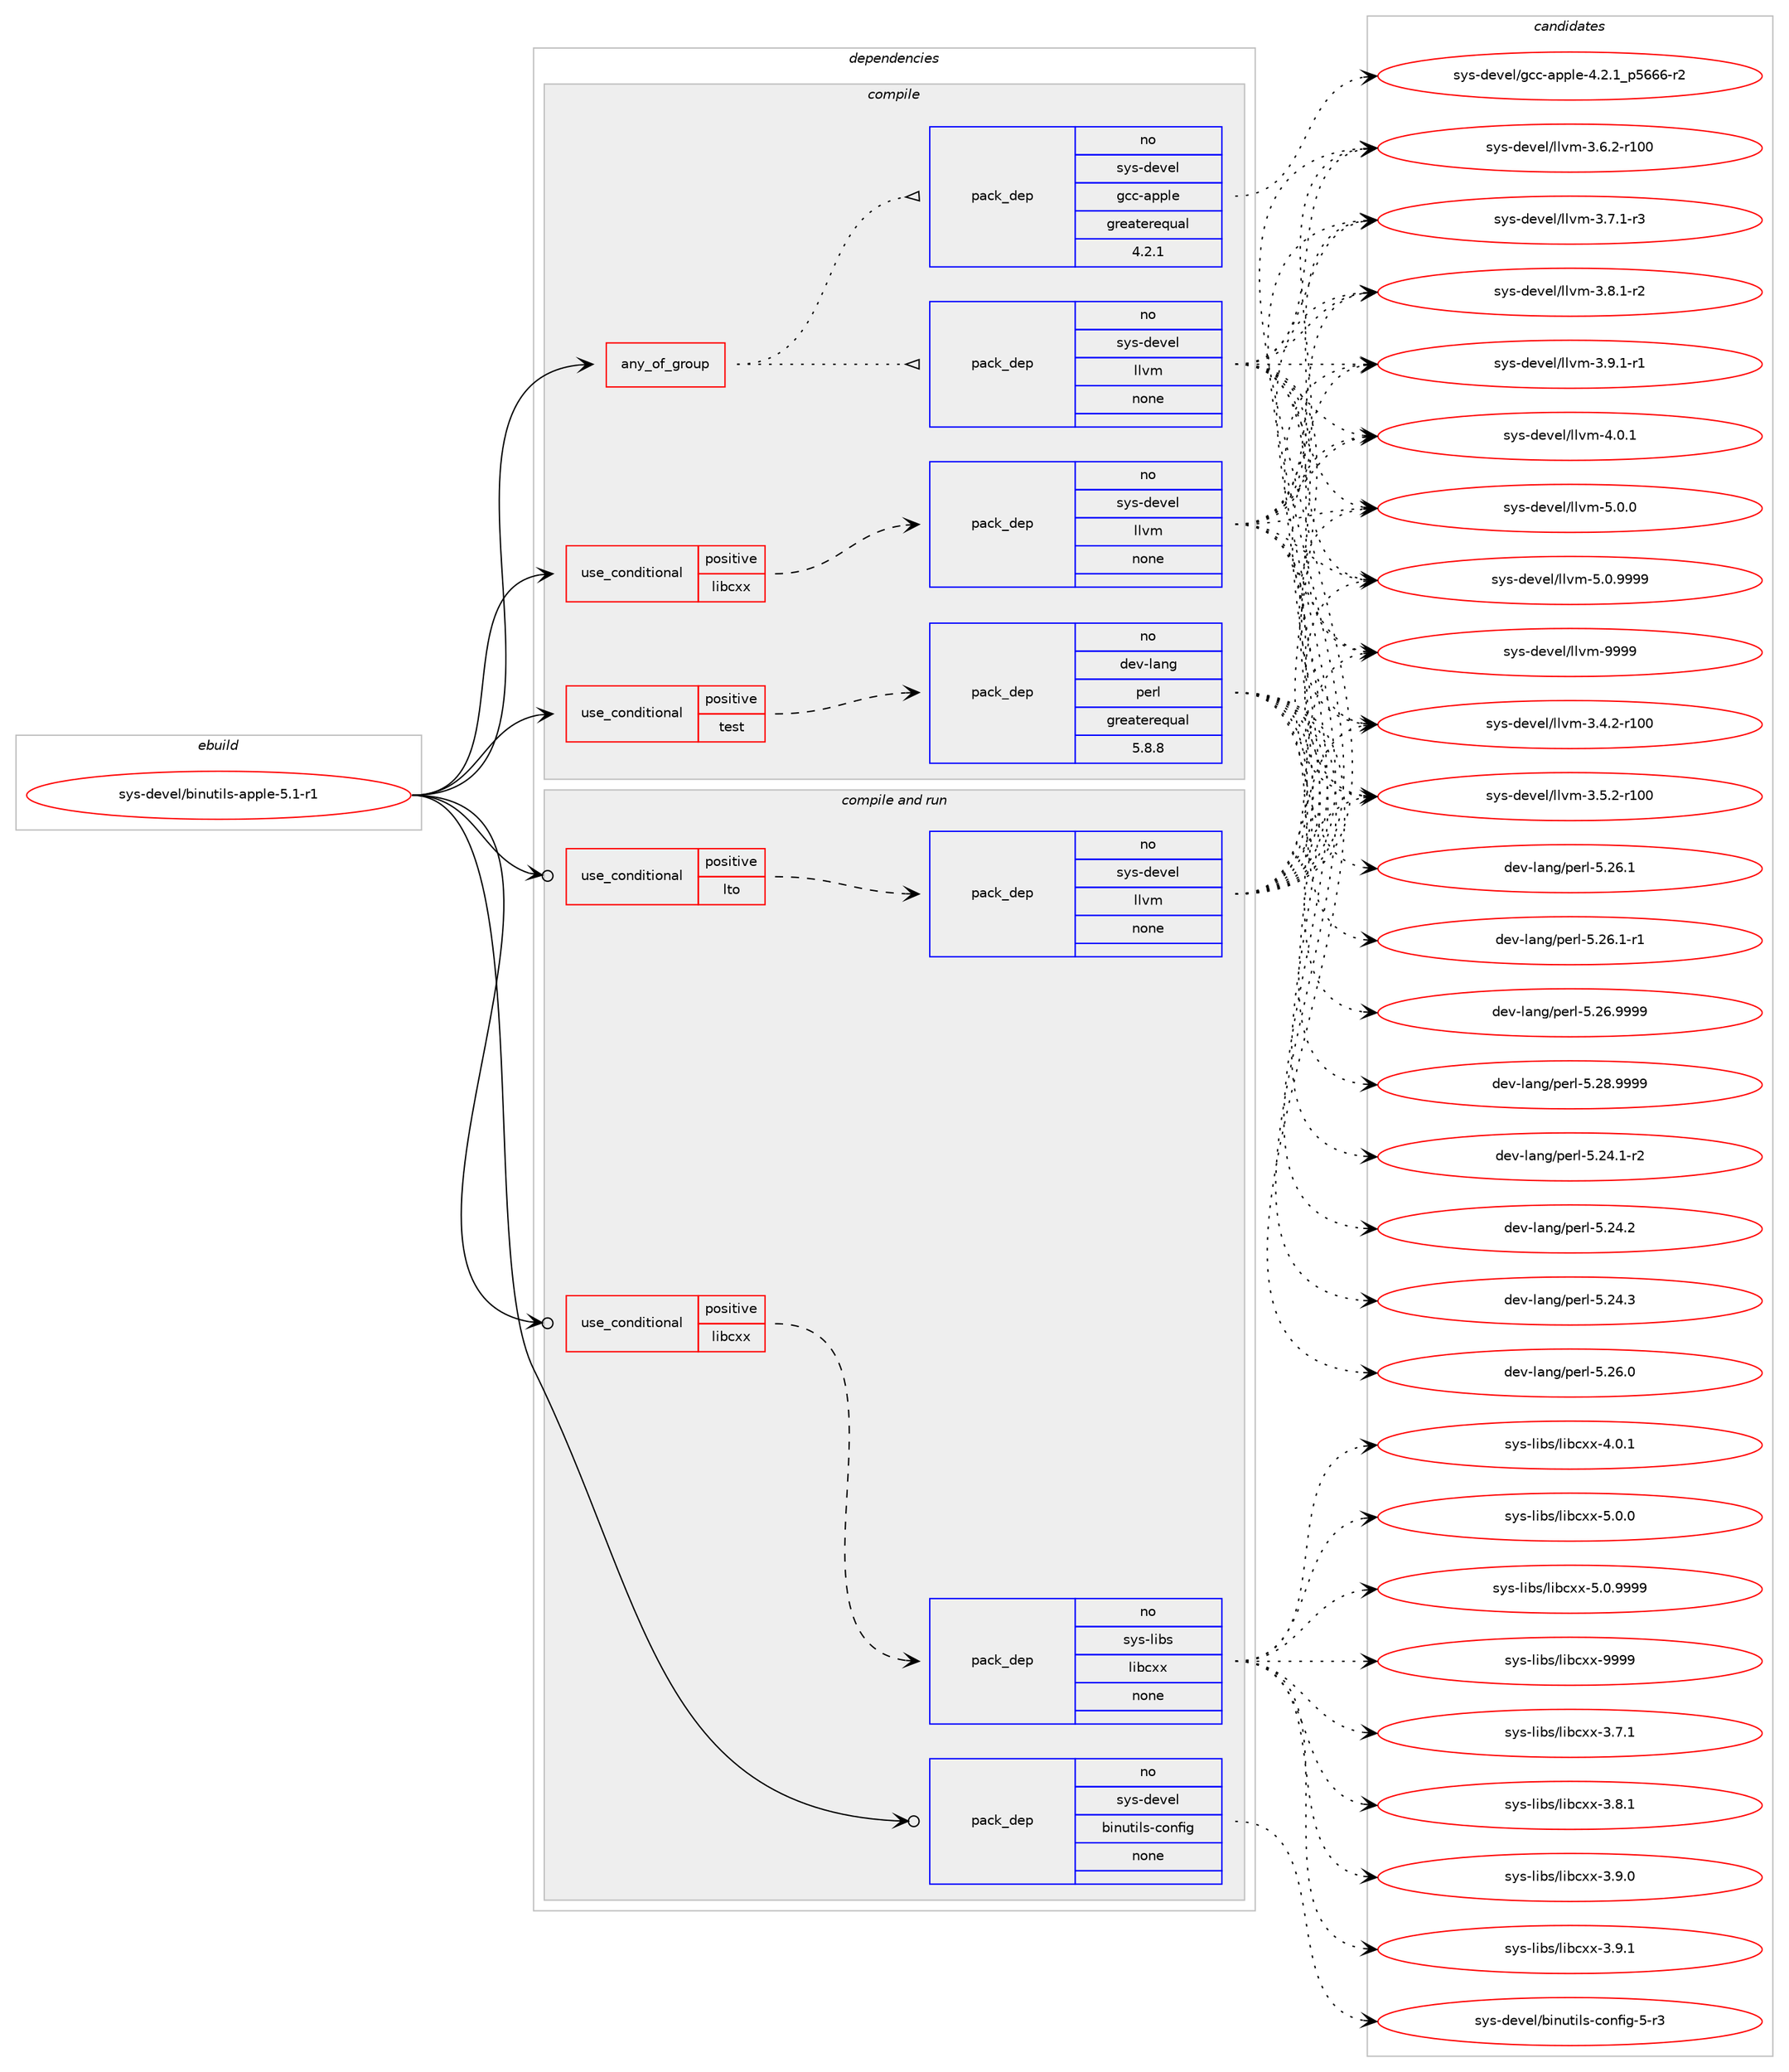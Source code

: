 digraph prolog {

# *************
# Graph options
# *************

newrank=true;
concentrate=true;
compound=true;
graph [rankdir=LR,fontname=Helvetica,fontsize=10,ranksep=1.5];#, ranksep=2.5, nodesep=0.2];
edge  [arrowhead=vee];
node  [fontname=Helvetica,fontsize=10];

# **********
# The ebuild
# **********

subgraph cluster_leftcol {
color=gray;
rank=same;
label=<<i>ebuild</i>>;
id [label="sys-devel/binutils-apple-5.1-r1", color=red, width=4, href="../sys-devel/binutils-apple-5.1-r1.svg"];
}

# ****************
# The dependencies
# ****************

subgraph cluster_midcol {
color=gray;
label=<<i>dependencies</i>>;
subgraph cluster_compile {
fillcolor="#eeeeee";
style=filled;
label=<<i>compile</i>>;
subgraph any8142 {
dependency483145 [label=<<TABLE BORDER="0" CELLBORDER="1" CELLSPACING="0" CELLPADDING="4"><TR><TD CELLPADDING="10">any_of_group</TD></TR></TABLE>>, shape=none, color=red];subgraph pack358917 {
dependency483146 [label=<<TABLE BORDER="0" CELLBORDER="1" CELLSPACING="0" CELLPADDING="4" WIDTH="220"><TR><TD ROWSPAN="6" CELLPADDING="30">pack_dep</TD></TR><TR><TD WIDTH="110">no</TD></TR><TR><TD>sys-devel</TD></TR><TR><TD>gcc-apple</TD></TR><TR><TD>greaterequal</TD></TR><TR><TD>4.2.1</TD></TR></TABLE>>, shape=none, color=blue];
}
dependency483145:e -> dependency483146:w [weight=20,style="dotted",arrowhead="oinv"];
subgraph pack358918 {
dependency483147 [label=<<TABLE BORDER="0" CELLBORDER="1" CELLSPACING="0" CELLPADDING="4" WIDTH="220"><TR><TD ROWSPAN="6" CELLPADDING="30">pack_dep</TD></TR><TR><TD WIDTH="110">no</TD></TR><TR><TD>sys-devel</TD></TR><TR><TD>llvm</TD></TR><TR><TD>none</TD></TR><TR><TD></TD></TR></TABLE>>, shape=none, color=blue];
}
dependency483145:e -> dependency483147:w [weight=20,style="dotted",arrowhead="oinv"];
}
id:e -> dependency483145:w [weight=20,style="solid",arrowhead="vee"];
subgraph cond115802 {
dependency483148 [label=<<TABLE BORDER="0" CELLBORDER="1" CELLSPACING="0" CELLPADDING="4"><TR><TD ROWSPAN="3" CELLPADDING="10">use_conditional</TD></TR><TR><TD>positive</TD></TR><TR><TD>libcxx</TD></TR></TABLE>>, shape=none, color=red];
subgraph pack358919 {
dependency483149 [label=<<TABLE BORDER="0" CELLBORDER="1" CELLSPACING="0" CELLPADDING="4" WIDTH="220"><TR><TD ROWSPAN="6" CELLPADDING="30">pack_dep</TD></TR><TR><TD WIDTH="110">no</TD></TR><TR><TD>sys-devel</TD></TR><TR><TD>llvm</TD></TR><TR><TD>none</TD></TR><TR><TD></TD></TR></TABLE>>, shape=none, color=blue];
}
dependency483148:e -> dependency483149:w [weight=20,style="dashed",arrowhead="vee"];
}
id:e -> dependency483148:w [weight=20,style="solid",arrowhead="vee"];
subgraph cond115803 {
dependency483150 [label=<<TABLE BORDER="0" CELLBORDER="1" CELLSPACING="0" CELLPADDING="4"><TR><TD ROWSPAN="3" CELLPADDING="10">use_conditional</TD></TR><TR><TD>positive</TD></TR><TR><TD>test</TD></TR></TABLE>>, shape=none, color=red];
subgraph pack358920 {
dependency483151 [label=<<TABLE BORDER="0" CELLBORDER="1" CELLSPACING="0" CELLPADDING="4" WIDTH="220"><TR><TD ROWSPAN="6" CELLPADDING="30">pack_dep</TD></TR><TR><TD WIDTH="110">no</TD></TR><TR><TD>dev-lang</TD></TR><TR><TD>perl</TD></TR><TR><TD>greaterequal</TD></TR><TR><TD>5.8.8</TD></TR></TABLE>>, shape=none, color=blue];
}
dependency483150:e -> dependency483151:w [weight=20,style="dashed",arrowhead="vee"];
}
id:e -> dependency483150:w [weight=20,style="solid",arrowhead="vee"];
}
subgraph cluster_compileandrun {
fillcolor="#eeeeee";
style=filled;
label=<<i>compile and run</i>>;
subgraph cond115804 {
dependency483152 [label=<<TABLE BORDER="0" CELLBORDER="1" CELLSPACING="0" CELLPADDING="4"><TR><TD ROWSPAN="3" CELLPADDING="10">use_conditional</TD></TR><TR><TD>positive</TD></TR><TR><TD>libcxx</TD></TR></TABLE>>, shape=none, color=red];
subgraph pack358921 {
dependency483153 [label=<<TABLE BORDER="0" CELLBORDER="1" CELLSPACING="0" CELLPADDING="4" WIDTH="220"><TR><TD ROWSPAN="6" CELLPADDING="30">pack_dep</TD></TR><TR><TD WIDTH="110">no</TD></TR><TR><TD>sys-libs</TD></TR><TR><TD>libcxx</TD></TR><TR><TD>none</TD></TR><TR><TD></TD></TR></TABLE>>, shape=none, color=blue];
}
dependency483152:e -> dependency483153:w [weight=20,style="dashed",arrowhead="vee"];
}
id:e -> dependency483152:w [weight=20,style="solid",arrowhead="odotvee"];
subgraph cond115805 {
dependency483154 [label=<<TABLE BORDER="0" CELLBORDER="1" CELLSPACING="0" CELLPADDING="4"><TR><TD ROWSPAN="3" CELLPADDING="10">use_conditional</TD></TR><TR><TD>positive</TD></TR><TR><TD>lto</TD></TR></TABLE>>, shape=none, color=red];
subgraph pack358922 {
dependency483155 [label=<<TABLE BORDER="0" CELLBORDER="1" CELLSPACING="0" CELLPADDING="4" WIDTH="220"><TR><TD ROWSPAN="6" CELLPADDING="30">pack_dep</TD></TR><TR><TD WIDTH="110">no</TD></TR><TR><TD>sys-devel</TD></TR><TR><TD>llvm</TD></TR><TR><TD>none</TD></TR><TR><TD></TD></TR></TABLE>>, shape=none, color=blue];
}
dependency483154:e -> dependency483155:w [weight=20,style="dashed",arrowhead="vee"];
}
id:e -> dependency483154:w [weight=20,style="solid",arrowhead="odotvee"];
subgraph pack358923 {
dependency483156 [label=<<TABLE BORDER="0" CELLBORDER="1" CELLSPACING="0" CELLPADDING="4" WIDTH="220"><TR><TD ROWSPAN="6" CELLPADDING="30">pack_dep</TD></TR><TR><TD WIDTH="110">no</TD></TR><TR><TD>sys-devel</TD></TR><TR><TD>binutils-config</TD></TR><TR><TD>none</TD></TR><TR><TD></TD></TR></TABLE>>, shape=none, color=blue];
}
id:e -> dependency483156:w [weight=20,style="solid",arrowhead="odotvee"];
}
subgraph cluster_run {
fillcolor="#eeeeee";
style=filled;
label=<<i>run</i>>;
}
}

# **************
# The candidates
# **************

subgraph cluster_choices {
rank=same;
color=gray;
label=<<i>candidates</i>>;

subgraph choice358917 {
color=black;
nodesep=1;
choice11512111545100101118101108471039999459711211210810145524650464995112535454544511450 [label="sys-devel/gcc-apple-4.2.1_p5666-r2", color=red, width=4,href="../sys-devel/gcc-apple-4.2.1_p5666-r2.svg"];
dependency483146:e -> choice11512111545100101118101108471039999459711211210810145524650464995112535454544511450:w [style=dotted,weight="100"];
}
subgraph choice358918 {
color=black;
nodesep=1;
choice115121115451001011181011084710810811810945514652465045114494848 [label="sys-devel/llvm-3.4.2-r100", color=red, width=4,href="../sys-devel/llvm-3.4.2-r100.svg"];
choice115121115451001011181011084710810811810945514653465045114494848 [label="sys-devel/llvm-3.5.2-r100", color=red, width=4,href="../sys-devel/llvm-3.5.2-r100.svg"];
choice115121115451001011181011084710810811810945514654465045114494848 [label="sys-devel/llvm-3.6.2-r100", color=red, width=4,href="../sys-devel/llvm-3.6.2-r100.svg"];
choice11512111545100101118101108471081081181094551465546494511451 [label="sys-devel/llvm-3.7.1-r3", color=red, width=4,href="../sys-devel/llvm-3.7.1-r3.svg"];
choice11512111545100101118101108471081081181094551465646494511450 [label="sys-devel/llvm-3.8.1-r2", color=red, width=4,href="../sys-devel/llvm-3.8.1-r2.svg"];
choice11512111545100101118101108471081081181094551465746494511449 [label="sys-devel/llvm-3.9.1-r1", color=red, width=4,href="../sys-devel/llvm-3.9.1-r1.svg"];
choice1151211154510010111810110847108108118109455246484649 [label="sys-devel/llvm-4.0.1", color=red, width=4,href="../sys-devel/llvm-4.0.1.svg"];
choice1151211154510010111810110847108108118109455346484648 [label="sys-devel/llvm-5.0.0", color=red, width=4,href="../sys-devel/llvm-5.0.0.svg"];
choice1151211154510010111810110847108108118109455346484657575757 [label="sys-devel/llvm-5.0.9999", color=red, width=4,href="../sys-devel/llvm-5.0.9999.svg"];
choice11512111545100101118101108471081081181094557575757 [label="sys-devel/llvm-9999", color=red, width=4,href="../sys-devel/llvm-9999.svg"];
dependency483147:e -> choice115121115451001011181011084710810811810945514652465045114494848:w [style=dotted,weight="100"];
dependency483147:e -> choice115121115451001011181011084710810811810945514653465045114494848:w [style=dotted,weight="100"];
dependency483147:e -> choice115121115451001011181011084710810811810945514654465045114494848:w [style=dotted,weight="100"];
dependency483147:e -> choice11512111545100101118101108471081081181094551465546494511451:w [style=dotted,weight="100"];
dependency483147:e -> choice11512111545100101118101108471081081181094551465646494511450:w [style=dotted,weight="100"];
dependency483147:e -> choice11512111545100101118101108471081081181094551465746494511449:w [style=dotted,weight="100"];
dependency483147:e -> choice1151211154510010111810110847108108118109455246484649:w [style=dotted,weight="100"];
dependency483147:e -> choice1151211154510010111810110847108108118109455346484648:w [style=dotted,weight="100"];
dependency483147:e -> choice1151211154510010111810110847108108118109455346484657575757:w [style=dotted,weight="100"];
dependency483147:e -> choice11512111545100101118101108471081081181094557575757:w [style=dotted,weight="100"];
}
subgraph choice358919 {
color=black;
nodesep=1;
choice115121115451001011181011084710810811810945514652465045114494848 [label="sys-devel/llvm-3.4.2-r100", color=red, width=4,href="../sys-devel/llvm-3.4.2-r100.svg"];
choice115121115451001011181011084710810811810945514653465045114494848 [label="sys-devel/llvm-3.5.2-r100", color=red, width=4,href="../sys-devel/llvm-3.5.2-r100.svg"];
choice115121115451001011181011084710810811810945514654465045114494848 [label="sys-devel/llvm-3.6.2-r100", color=red, width=4,href="../sys-devel/llvm-3.6.2-r100.svg"];
choice11512111545100101118101108471081081181094551465546494511451 [label="sys-devel/llvm-3.7.1-r3", color=red, width=4,href="../sys-devel/llvm-3.7.1-r3.svg"];
choice11512111545100101118101108471081081181094551465646494511450 [label="sys-devel/llvm-3.8.1-r2", color=red, width=4,href="../sys-devel/llvm-3.8.1-r2.svg"];
choice11512111545100101118101108471081081181094551465746494511449 [label="sys-devel/llvm-3.9.1-r1", color=red, width=4,href="../sys-devel/llvm-3.9.1-r1.svg"];
choice1151211154510010111810110847108108118109455246484649 [label="sys-devel/llvm-4.0.1", color=red, width=4,href="../sys-devel/llvm-4.0.1.svg"];
choice1151211154510010111810110847108108118109455346484648 [label="sys-devel/llvm-5.0.0", color=red, width=4,href="../sys-devel/llvm-5.0.0.svg"];
choice1151211154510010111810110847108108118109455346484657575757 [label="sys-devel/llvm-5.0.9999", color=red, width=4,href="../sys-devel/llvm-5.0.9999.svg"];
choice11512111545100101118101108471081081181094557575757 [label="sys-devel/llvm-9999", color=red, width=4,href="../sys-devel/llvm-9999.svg"];
dependency483149:e -> choice115121115451001011181011084710810811810945514652465045114494848:w [style=dotted,weight="100"];
dependency483149:e -> choice115121115451001011181011084710810811810945514653465045114494848:w [style=dotted,weight="100"];
dependency483149:e -> choice115121115451001011181011084710810811810945514654465045114494848:w [style=dotted,weight="100"];
dependency483149:e -> choice11512111545100101118101108471081081181094551465546494511451:w [style=dotted,weight="100"];
dependency483149:e -> choice11512111545100101118101108471081081181094551465646494511450:w [style=dotted,weight="100"];
dependency483149:e -> choice11512111545100101118101108471081081181094551465746494511449:w [style=dotted,weight="100"];
dependency483149:e -> choice1151211154510010111810110847108108118109455246484649:w [style=dotted,weight="100"];
dependency483149:e -> choice1151211154510010111810110847108108118109455346484648:w [style=dotted,weight="100"];
dependency483149:e -> choice1151211154510010111810110847108108118109455346484657575757:w [style=dotted,weight="100"];
dependency483149:e -> choice11512111545100101118101108471081081181094557575757:w [style=dotted,weight="100"];
}
subgraph choice358920 {
color=black;
nodesep=1;
choice100101118451089711010347112101114108455346505246494511450 [label="dev-lang/perl-5.24.1-r2", color=red, width=4,href="../dev-lang/perl-5.24.1-r2.svg"];
choice10010111845108971101034711210111410845534650524650 [label="dev-lang/perl-5.24.2", color=red, width=4,href="../dev-lang/perl-5.24.2.svg"];
choice10010111845108971101034711210111410845534650524651 [label="dev-lang/perl-5.24.3", color=red, width=4,href="../dev-lang/perl-5.24.3.svg"];
choice10010111845108971101034711210111410845534650544648 [label="dev-lang/perl-5.26.0", color=red, width=4,href="../dev-lang/perl-5.26.0.svg"];
choice10010111845108971101034711210111410845534650544649 [label="dev-lang/perl-5.26.1", color=red, width=4,href="../dev-lang/perl-5.26.1.svg"];
choice100101118451089711010347112101114108455346505446494511449 [label="dev-lang/perl-5.26.1-r1", color=red, width=4,href="../dev-lang/perl-5.26.1-r1.svg"];
choice10010111845108971101034711210111410845534650544657575757 [label="dev-lang/perl-5.26.9999", color=red, width=4,href="../dev-lang/perl-5.26.9999.svg"];
choice10010111845108971101034711210111410845534650564657575757 [label="dev-lang/perl-5.28.9999", color=red, width=4,href="../dev-lang/perl-5.28.9999.svg"];
dependency483151:e -> choice100101118451089711010347112101114108455346505246494511450:w [style=dotted,weight="100"];
dependency483151:e -> choice10010111845108971101034711210111410845534650524650:w [style=dotted,weight="100"];
dependency483151:e -> choice10010111845108971101034711210111410845534650524651:w [style=dotted,weight="100"];
dependency483151:e -> choice10010111845108971101034711210111410845534650544648:w [style=dotted,weight="100"];
dependency483151:e -> choice10010111845108971101034711210111410845534650544649:w [style=dotted,weight="100"];
dependency483151:e -> choice100101118451089711010347112101114108455346505446494511449:w [style=dotted,weight="100"];
dependency483151:e -> choice10010111845108971101034711210111410845534650544657575757:w [style=dotted,weight="100"];
dependency483151:e -> choice10010111845108971101034711210111410845534650564657575757:w [style=dotted,weight="100"];
}
subgraph choice358921 {
color=black;
nodesep=1;
choice1151211154510810598115471081059899120120455146554649 [label="sys-libs/libcxx-3.7.1", color=red, width=4,href="../sys-libs/libcxx-3.7.1.svg"];
choice1151211154510810598115471081059899120120455146564649 [label="sys-libs/libcxx-3.8.1", color=red, width=4,href="../sys-libs/libcxx-3.8.1.svg"];
choice1151211154510810598115471081059899120120455146574648 [label="sys-libs/libcxx-3.9.0", color=red, width=4,href="../sys-libs/libcxx-3.9.0.svg"];
choice1151211154510810598115471081059899120120455146574649 [label="sys-libs/libcxx-3.9.1", color=red, width=4,href="../sys-libs/libcxx-3.9.1.svg"];
choice1151211154510810598115471081059899120120455246484649 [label="sys-libs/libcxx-4.0.1", color=red, width=4,href="../sys-libs/libcxx-4.0.1.svg"];
choice1151211154510810598115471081059899120120455346484648 [label="sys-libs/libcxx-5.0.0", color=red, width=4,href="../sys-libs/libcxx-5.0.0.svg"];
choice1151211154510810598115471081059899120120455346484657575757 [label="sys-libs/libcxx-5.0.9999", color=red, width=4,href="../sys-libs/libcxx-5.0.9999.svg"];
choice11512111545108105981154710810598991201204557575757 [label="sys-libs/libcxx-9999", color=red, width=4,href="../sys-libs/libcxx-9999.svg"];
dependency483153:e -> choice1151211154510810598115471081059899120120455146554649:w [style=dotted,weight="100"];
dependency483153:e -> choice1151211154510810598115471081059899120120455146564649:w [style=dotted,weight="100"];
dependency483153:e -> choice1151211154510810598115471081059899120120455146574648:w [style=dotted,weight="100"];
dependency483153:e -> choice1151211154510810598115471081059899120120455146574649:w [style=dotted,weight="100"];
dependency483153:e -> choice1151211154510810598115471081059899120120455246484649:w [style=dotted,weight="100"];
dependency483153:e -> choice1151211154510810598115471081059899120120455346484648:w [style=dotted,weight="100"];
dependency483153:e -> choice1151211154510810598115471081059899120120455346484657575757:w [style=dotted,weight="100"];
dependency483153:e -> choice11512111545108105981154710810598991201204557575757:w [style=dotted,weight="100"];
}
subgraph choice358922 {
color=black;
nodesep=1;
choice115121115451001011181011084710810811810945514652465045114494848 [label="sys-devel/llvm-3.4.2-r100", color=red, width=4,href="../sys-devel/llvm-3.4.2-r100.svg"];
choice115121115451001011181011084710810811810945514653465045114494848 [label="sys-devel/llvm-3.5.2-r100", color=red, width=4,href="../sys-devel/llvm-3.5.2-r100.svg"];
choice115121115451001011181011084710810811810945514654465045114494848 [label="sys-devel/llvm-3.6.2-r100", color=red, width=4,href="../sys-devel/llvm-3.6.2-r100.svg"];
choice11512111545100101118101108471081081181094551465546494511451 [label="sys-devel/llvm-3.7.1-r3", color=red, width=4,href="../sys-devel/llvm-3.7.1-r3.svg"];
choice11512111545100101118101108471081081181094551465646494511450 [label="sys-devel/llvm-3.8.1-r2", color=red, width=4,href="../sys-devel/llvm-3.8.1-r2.svg"];
choice11512111545100101118101108471081081181094551465746494511449 [label="sys-devel/llvm-3.9.1-r1", color=red, width=4,href="../sys-devel/llvm-3.9.1-r1.svg"];
choice1151211154510010111810110847108108118109455246484649 [label="sys-devel/llvm-4.0.1", color=red, width=4,href="../sys-devel/llvm-4.0.1.svg"];
choice1151211154510010111810110847108108118109455346484648 [label="sys-devel/llvm-5.0.0", color=red, width=4,href="../sys-devel/llvm-5.0.0.svg"];
choice1151211154510010111810110847108108118109455346484657575757 [label="sys-devel/llvm-5.0.9999", color=red, width=4,href="../sys-devel/llvm-5.0.9999.svg"];
choice11512111545100101118101108471081081181094557575757 [label="sys-devel/llvm-9999", color=red, width=4,href="../sys-devel/llvm-9999.svg"];
dependency483155:e -> choice115121115451001011181011084710810811810945514652465045114494848:w [style=dotted,weight="100"];
dependency483155:e -> choice115121115451001011181011084710810811810945514653465045114494848:w [style=dotted,weight="100"];
dependency483155:e -> choice115121115451001011181011084710810811810945514654465045114494848:w [style=dotted,weight="100"];
dependency483155:e -> choice11512111545100101118101108471081081181094551465546494511451:w [style=dotted,weight="100"];
dependency483155:e -> choice11512111545100101118101108471081081181094551465646494511450:w [style=dotted,weight="100"];
dependency483155:e -> choice11512111545100101118101108471081081181094551465746494511449:w [style=dotted,weight="100"];
dependency483155:e -> choice1151211154510010111810110847108108118109455246484649:w [style=dotted,weight="100"];
dependency483155:e -> choice1151211154510010111810110847108108118109455346484648:w [style=dotted,weight="100"];
dependency483155:e -> choice1151211154510010111810110847108108118109455346484657575757:w [style=dotted,weight="100"];
dependency483155:e -> choice11512111545100101118101108471081081181094557575757:w [style=dotted,weight="100"];
}
subgraph choice358923 {
color=black;
nodesep=1;
choice115121115451001011181011084798105110117116105108115459911111010210510345534511451 [label="sys-devel/binutils-config-5-r3", color=red, width=4,href="../sys-devel/binutils-config-5-r3.svg"];
dependency483156:e -> choice115121115451001011181011084798105110117116105108115459911111010210510345534511451:w [style=dotted,weight="100"];
}
}

}
